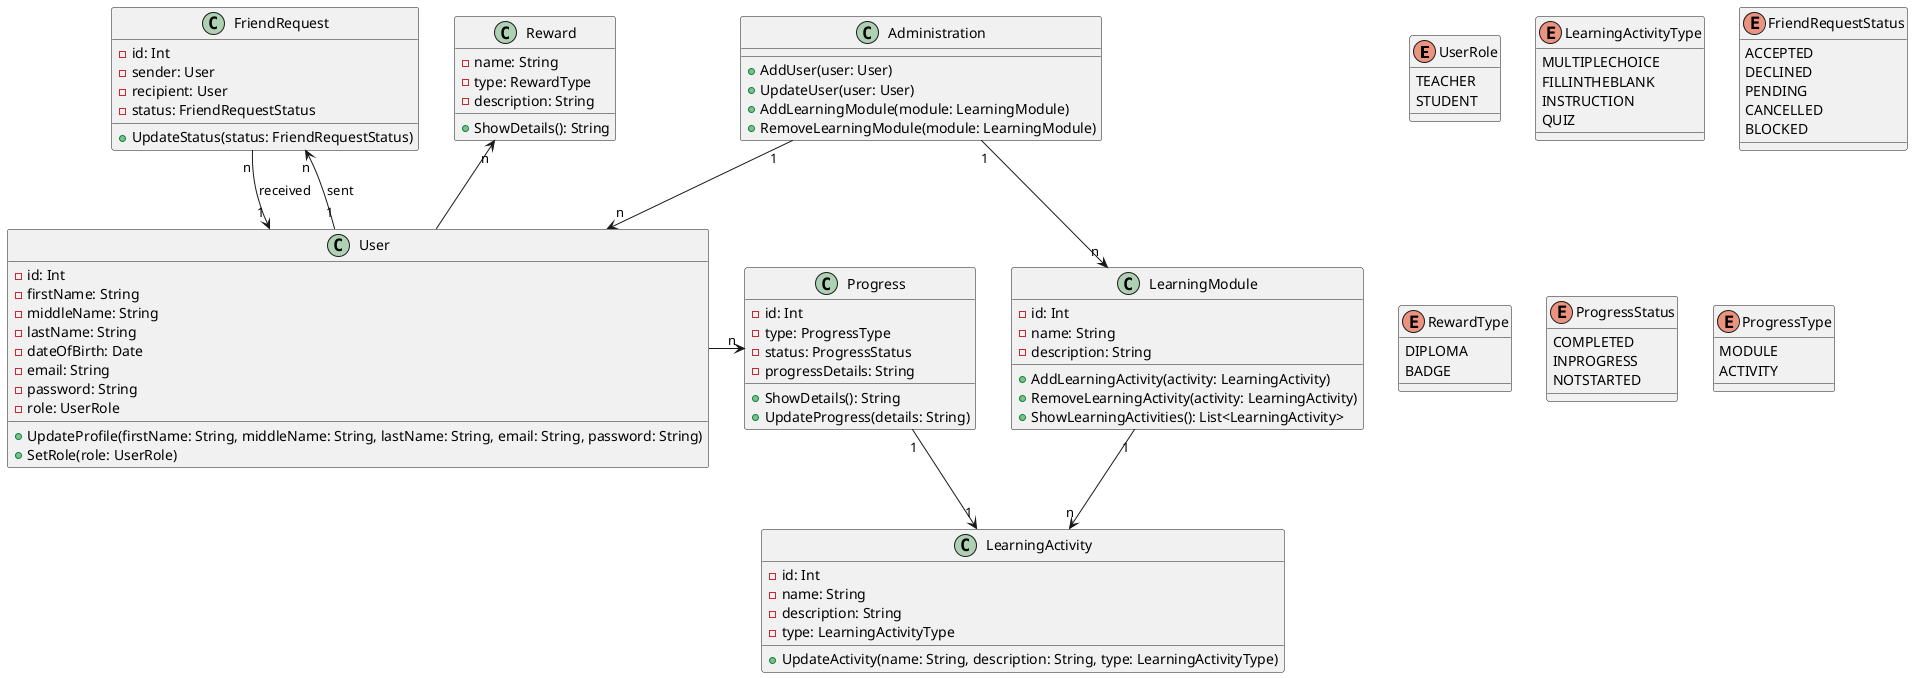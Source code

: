 @startuml

enum UserRole {
    TEACHER
    STUDENT

}
enum LearningActivityType {
    MULTIPLECHOICE
    FILLINTHEBLANK
    INSTRUCTION
    QUIZ
}

enum FriendRequestStatus {
    ACCEPTED
    DECLINED
    PENDING
    CANCELLED
    BLOCKED
}

enum RewardType {
    DIPLOMA
    BADGE
}

enum ProgressStatus {
    COMPLETED
    INPROGRESS
    NOTSTARTED
}

enum ProgressType {
    MODULE
    ACTIVITY
}

class Administration {
    + AddUser(user: User)
    + UpdateUser(user: User)
    + AddLearningModule(module: LearningModule)
    + RemoveLearningModule(module: LearningModule)
}

class LearningModule {
    -id: Int
    -name: String
    -description: String
    +AddLearningActivity(activity: LearningActivity)
    +RemoveLearningActivity(activity: LearningActivity)
    +ShowLearningActivities(): List<LearningActivity>
}


class LearningActivity {
    -id: Int
    -name: String
    -description: String
    -type: LearningActivityType
    +UpdateActivity(name: String, description: String, type: LearningActivityType)
}


class User {
    -id: Int
    -firstName: String
    -middleName: String
    -lastName: String
    -dateOfBirth: Date
    -email: String
    -password: String
    -role: UserRole
    +UpdateProfile(firstName: String, middleName: String, lastName: String, email: String, password: String)
    +SetRole(role: UserRole)
}

class Reward {
    -name: String
    -type: RewardType
    -description: String
    +ShowDetails(): String
}

class FriendRequest {
    - id: Int
    - sender: User
    - recipient: User
    - status: FriendRequestStatus
    + UpdateStatus(status: FriendRequestStatus)
}

class Progress {
    -id: Int
    -type: ProgressType
    -status: ProgressStatus
    -progressDetails: String
    +ShowDetails(): String
    +UpdateProgress(details: String)
}

Administration "1" -right-> "n" User
Administration "1" -down-> "n" LearningModule

User -up-> "n" Reward
User -right-> "n" Progress

User "1" -up-> "n" FriendRequest : sent
User "1" <-up- "n" FriendRequest : received

Progress "1" -down-> "1" LearningActivity

LearningModule "1" --> "n" LearningActivity


@enduml